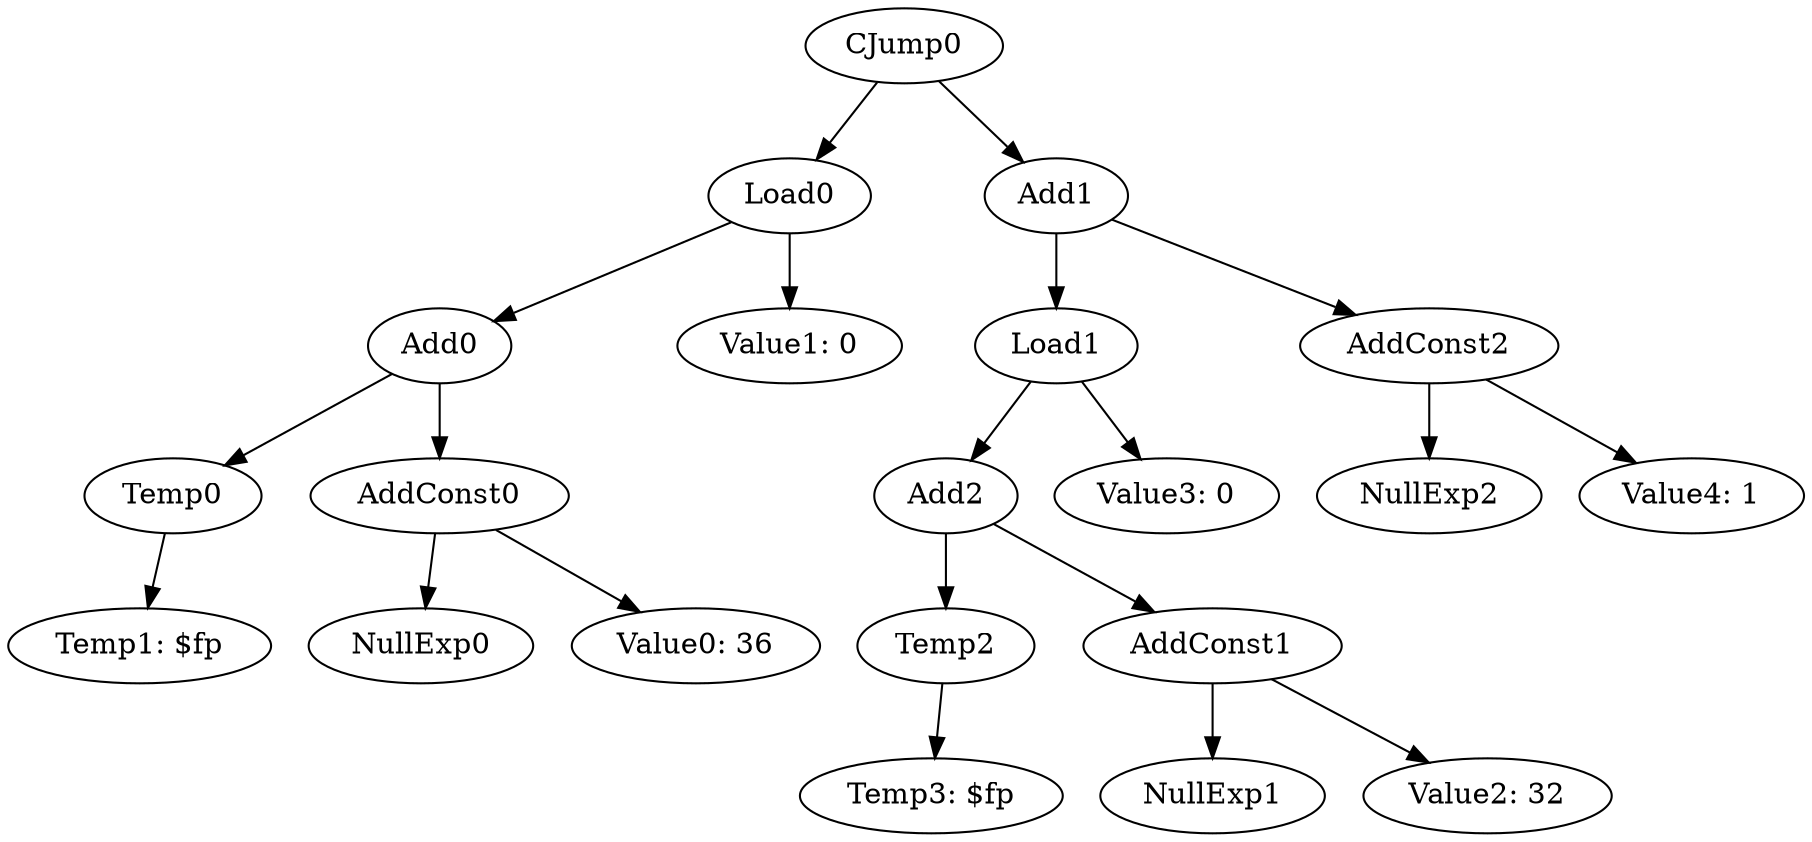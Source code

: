 digraph {
	ordering = out;
	AddConst2 -> NullExp2;
	AddConst2 -> "Value4: 1";
	Load0 -> Add0;
	Load0 -> "Value1: 0";
	AddConst0 -> NullExp0;
	AddConst0 -> "Value0: 36";
	Add0 -> Temp0;
	Add0 -> AddConst0;
	Temp0 -> "Temp1: $fp";
	Add2 -> Temp2;
	Add2 -> AddConst1;
	CJump0 -> Load0;
	CJump0 -> Add1;
	AddConst1 -> NullExp1;
	AddConst1 -> "Value2: 32";
	Temp2 -> "Temp3: $fp";
	Load1 -> Add2;
	Load1 -> "Value3: 0";
	Add1 -> Load1;
	Add1 -> AddConst2;
}

